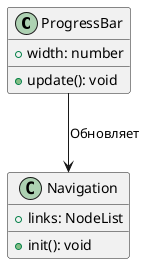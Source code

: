 @startuml usecase
class ProgressBar {
  +width: number
  +update(): void
}

class Navigation {
  +links: NodeList
  +init(): void
}

ProgressBar --> Navigation : Обновляет
@enduml

